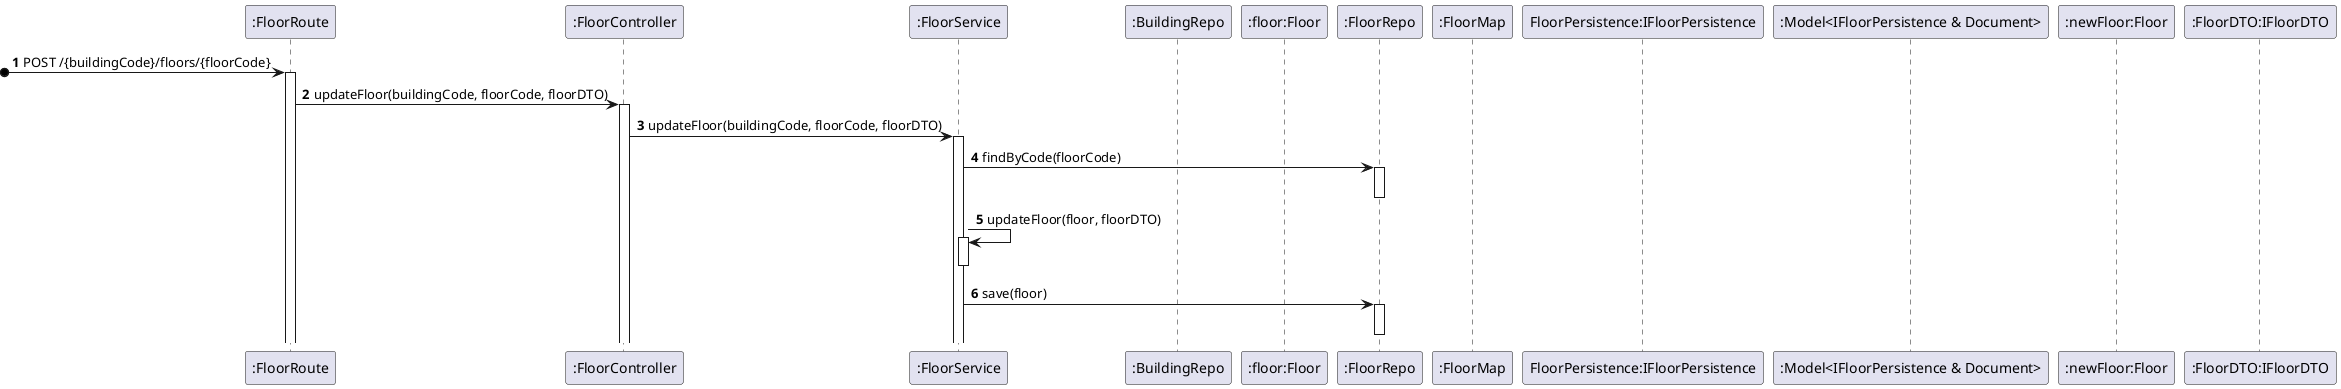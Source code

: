 @startuml process-view
autonumber
participant route as ":FloorRoute"
participant controller as ":FloorController"
participant service as ":FloorService"
participant building_repo as ":BuildingRepo"
participant floor as ":floor:Floor"
participant floor_repo as ":FloorRepo"
participant map as ":FloorMap"
participant PERS as "FloorPersistence:IFloorPersistence"
participant MODEL as ":Model<IFloorPersistence & Document>"
participant NBUILD as ":newFloor:Floor"
participant DTO as ":FloorDTO:IFloorDTO"

?o-> route : POST /{buildingCode}/floors/{floorCode}
activate route
route -> controller : updateFloor(buildingCode, floorCode, floorDTO)
activate controller
controller -> service : updateFloor(buildingCode, floorCode, floorDTO)
activate service
service -> floor_repo : findByCode(floorCode)
activate floor_repo
deactivate floor_repo
service -> service : updateFloor(floor, floorDTO)
activate service
deactivate service
service -> floor_repo : save(floor)
activate floor_repo
deactivate floor_repo



@enduml
